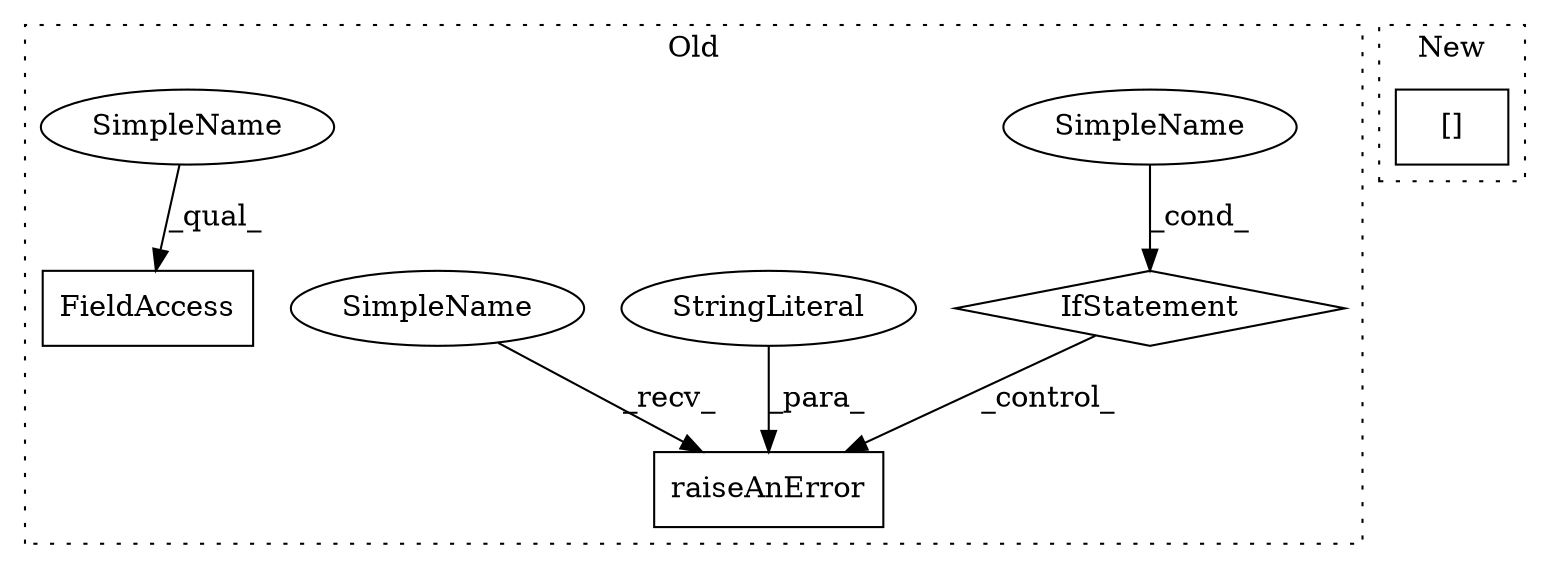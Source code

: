 digraph G {
subgraph cluster0 {
1 [label="raiseAnError" a="32" s="7673,7785" l="13,1" shape="box"];
3 [label="IfStatement" a="25" s="7546,7604" l="4,2" shape="diamond"];
4 [label="SimpleName" a="42" s="" l="" shape="ellipse"];
5 [label="StringLiteral" a="45" s="7764" l="21" shape="ellipse"];
6 [label="FieldAccess" a="22" s="7584" l="11" shape="box"];
7 [label="SimpleName" a="42" s="7668" l="4" shape="ellipse"];
8 [label="SimpleName" a="42" s="7584" l="4" shape="ellipse"];
label = "Old";
style="dotted";
}
subgraph cluster1 {
2 [label="[]" a="2" s="7663,7686" l="21,1" shape="box"];
label = "New";
style="dotted";
}
3 -> 1 [label="_control_"];
4 -> 3 [label="_cond_"];
5 -> 1 [label="_para_"];
7 -> 1 [label="_recv_"];
8 -> 6 [label="_qual_"];
}